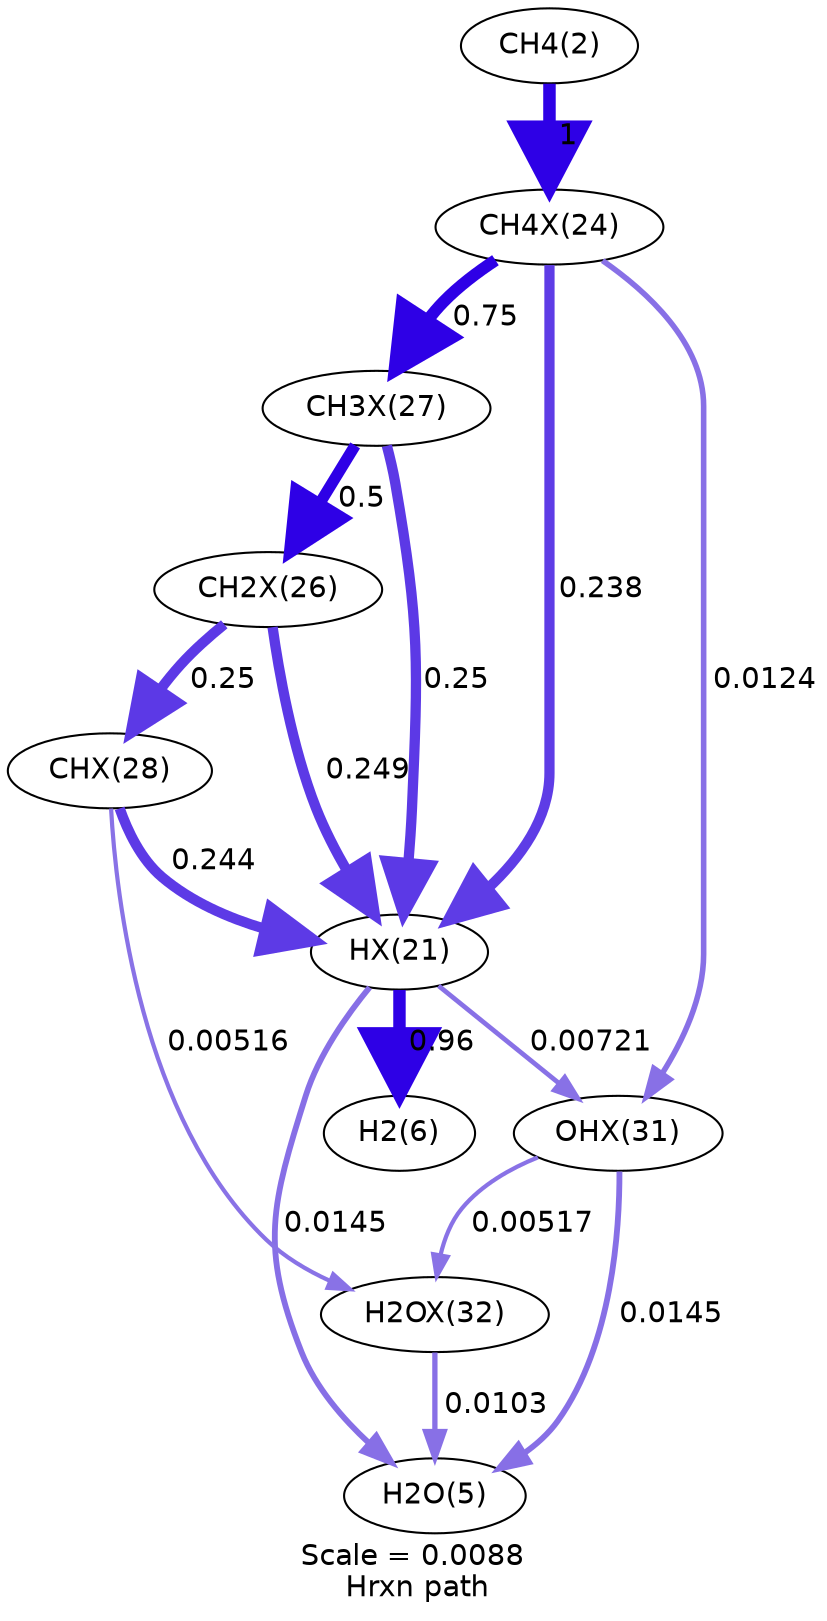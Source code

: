 digraph reaction_paths {
center=1;
s1 -> s27[fontname="Helvetica", penwidth=5.97, arrowsize=2.98, color="0.7, 1.46, 0.9"
, label=" 0.96"];
s7 -> s1[fontname="Helvetica", penwidth=4.95, arrowsize=2.48, color="0.7, 0.75, 0.9"
, label=" 0.25"];
s6 -> s1[fontname="Helvetica", penwidth=4.95, arrowsize=2.48, color="0.7, 0.749, 0.9"
, label=" 0.249"];
s8 -> s1[fontname="Helvetica", penwidth=4.94, arrowsize=2.47, color="0.7, 0.744, 0.9"
, label=" 0.244"];
s1 -> s11[fontname="Helvetica", penwidth=2.28, arrowsize=1.14, color="0.7, 0.507, 0.9"
, label=" 0.00721"];
s1 -> s26[fontname="Helvetica", penwidth=2.8, arrowsize=1.4, color="0.7, 0.514, 0.9"
, label=" 0.0145"];
s4 -> s1[fontname="Helvetica", penwidth=4.92, arrowsize=2.46, color="0.7, 0.738, 0.9"
, label=" 0.238"];
s23 -> s4[fontname="Helvetica", penwidth=6, arrowsize=3, color="0.7, 1.5, 0.9"
, label=" 1"];
s7 -> s6[fontname="Helvetica", penwidth=5.48, arrowsize=2.74, color="0.7, 1, 0.9"
, label=" 0.5"];
s4 -> s7[fontname="Helvetica", penwidth=5.78, arrowsize=2.89, color="0.7, 1.25, 0.9"
, label=" 0.75"];
s6 -> s8[fontname="Helvetica", penwidth=4.95, arrowsize=2.48, color="0.7, 0.75, 0.9"
, label=" 0.25"];
s8 -> s12[fontname="Helvetica", penwidth=2.02, arrowsize=1.01, color="0.7, 0.505, 0.9"
, label=" 0.00516"];
s11 -> s26[fontname="Helvetica", penwidth=2.8, arrowsize=1.4, color="0.7, 0.514, 0.9"
, label=" 0.0145"];
s11 -> s12[fontname="Helvetica", penwidth=2.03, arrowsize=1.01, color="0.7, 0.505, 0.9"
, label=" 0.00517"];
s4 -> s11[fontname="Helvetica", penwidth=2.68, arrowsize=1.34, color="0.7, 0.512, 0.9"
, label=" 0.0124"];
s12 -> s26[fontname="Helvetica", penwidth=2.55, arrowsize=1.27, color="0.7, 0.51, 0.9"
, label=" 0.0103"];
s1 [ fontname="Helvetica", label="HX(21)"];
s4 [ fontname="Helvetica", label="CH4X(24)"];
s6 [ fontname="Helvetica", label="CH2X(26)"];
s7 [ fontname="Helvetica", label="CH3X(27)"];
s8 [ fontname="Helvetica", label="CHX(28)"];
s11 [ fontname="Helvetica", label="OHX(31)"];
s12 [ fontname="Helvetica", label="H2OX(32)"];
s23 [ fontname="Helvetica", label="CH4(2)"];
s26 [ fontname="Helvetica", label="H2O(5)"];
s27 [ fontname="Helvetica", label="H2(6)"];
 label = "Scale = 0.0088\l Hrxn path";
 fontname = "Helvetica";
}
